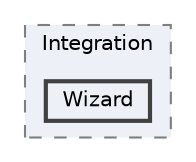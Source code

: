 digraph "Web/Modules/EleWise.ELMA.Documents.Docflow.Web/Integration/Wizard"
{
 // LATEX_PDF_SIZE
  bgcolor="transparent";
  edge [fontname=Helvetica,fontsize=10,labelfontname=Helvetica,labelfontsize=10];
  node [fontname=Helvetica,fontsize=10,shape=box,height=0.2,width=0.4];
  compound=true
  subgraph clusterdir_06ed2b2b217c684971f47abbe1aff844 {
    graph [ bgcolor="#edf0f7", pencolor="grey50", label="Integration", fontname=Helvetica,fontsize=10 style="filled,dashed", URL="dir_06ed2b2b217c684971f47abbe1aff844.html",tooltip=""]
  dir_3e300f44c163c05a2dee97a040159ba2 [label="Wizard", fillcolor="#edf0f7", color="grey25", style="filled,bold", URL="dir_3e300f44c163c05a2dee97a040159ba2.html",tooltip=""];
  }
}
